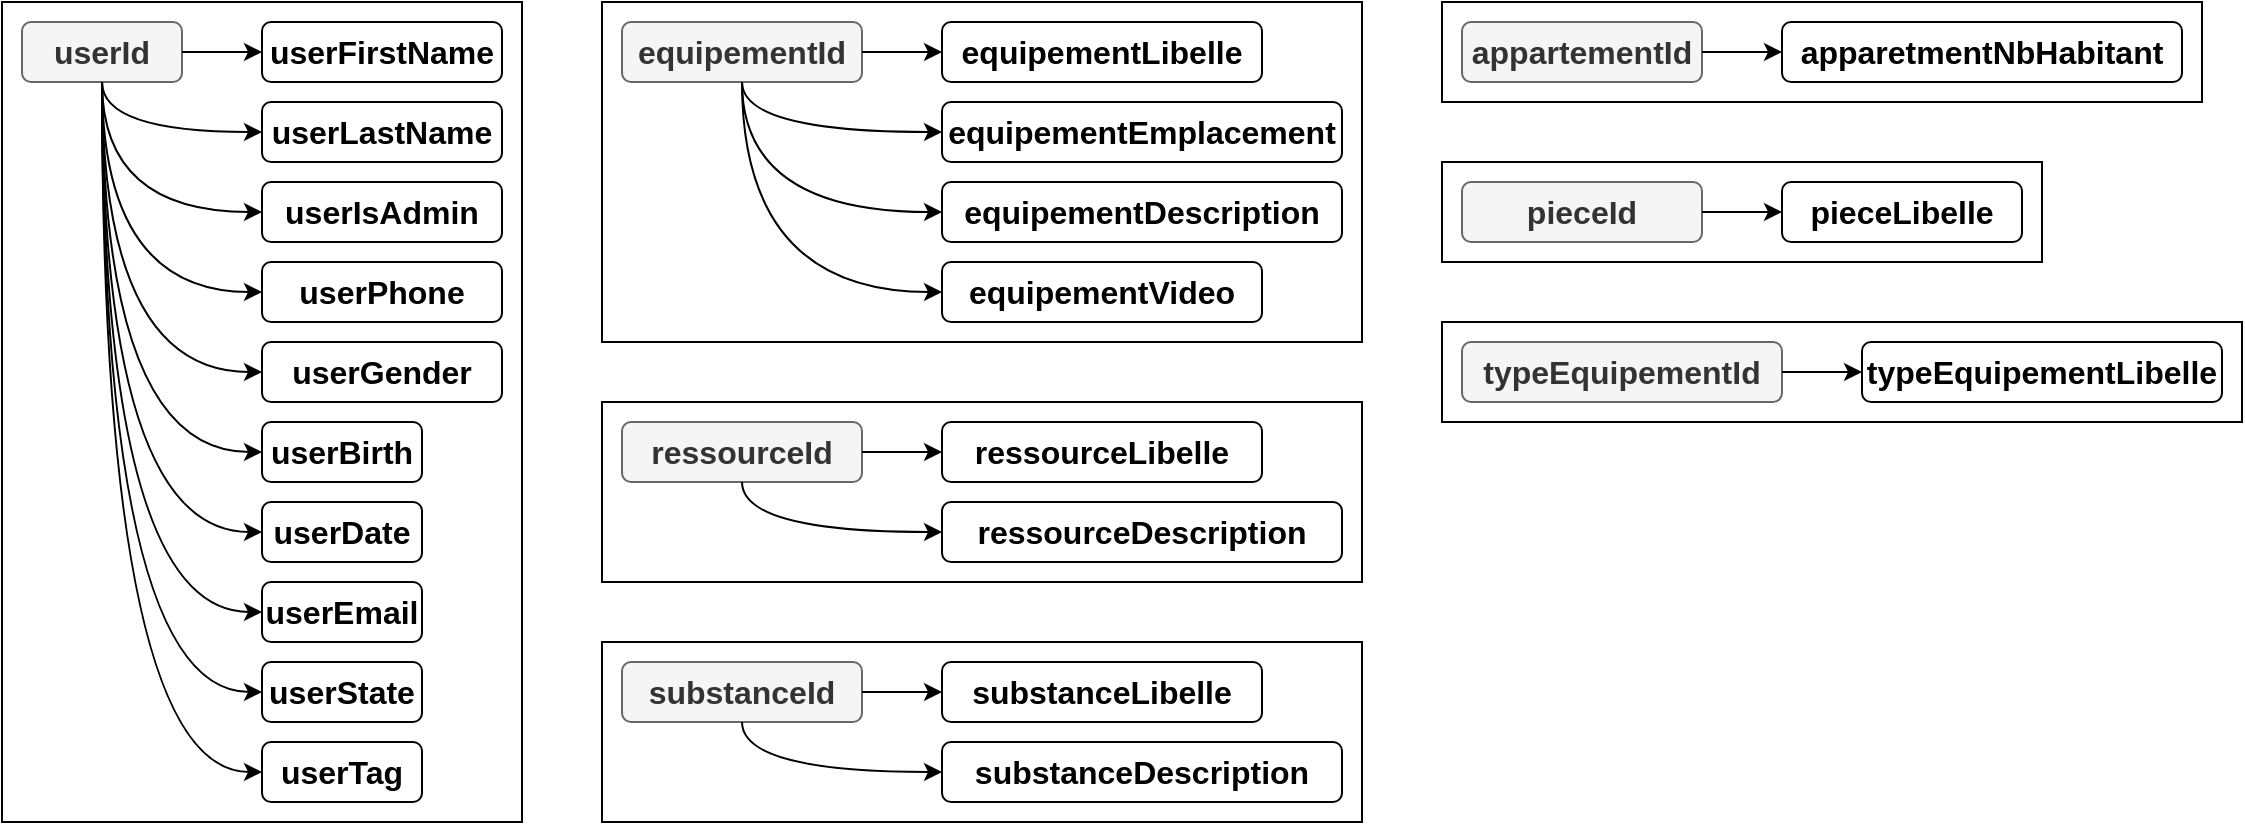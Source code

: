 <mxfile version="20.6.2" type="device"><diagram id="U-tvfoxc7lPyAdKgY_oc" name="Page-1"><mxGraphModel dx="1278" dy="627" grid="1" gridSize="10" guides="1" tooltips="1" connect="1" arrows="1" fold="1" page="1" pageScale="1" pageWidth="1600" pageHeight="900" math="0" shadow="0"><root><mxCell id="0"/><mxCell id="1" parent="0"/><mxCell id="CwdYEeybxTJj4bw3ZAdH-25" value="" style="group" parent="1" vertex="1" connectable="0"><mxGeometry x="40" y="40" width="260" height="410" as="geometry"/></mxCell><mxCell id="CwdYEeybxTJj4bw3ZAdH-3" value="" style="rounded=0;whiteSpace=wrap;html=1;fillColor=none;" parent="CwdYEeybxTJj4bw3ZAdH-25" vertex="1"><mxGeometry width="260" height="410" as="geometry"/></mxCell><mxCell id="CwdYEeybxTJj4bw3ZAdH-1" value="&lt;b&gt;&lt;font style=&quot;font-size: 16px&quot;&gt;userId&lt;/font&gt;&lt;/b&gt;" style="rounded=1;whiteSpace=wrap;html=1;fillColor=#f5f5f5;fontColor=#333333;strokeColor=#666666;" parent="CwdYEeybxTJj4bw3ZAdH-25" vertex="1"><mxGeometry x="10" y="10" width="80" height="30" as="geometry"/></mxCell><mxCell id="CwdYEeybxTJj4bw3ZAdH-4" value="&lt;b&gt;&lt;font style=&quot;font-size: 16px&quot;&gt;userDate&lt;/font&gt;&lt;/b&gt;" style="rounded=1;whiteSpace=wrap;html=1;fillColor=none;" parent="CwdYEeybxTJj4bw3ZAdH-25" vertex="1"><mxGeometry x="130" y="250" width="80" height="30" as="geometry"/></mxCell><mxCell id="CwdYEeybxTJj4bw3ZAdH-6" style="rounded=0;orthogonalLoop=1;jettySize=auto;html=1;edgeStyle=orthogonalEdgeStyle;curved=1;" parent="CwdYEeybxTJj4bw3ZAdH-25" source="CwdYEeybxTJj4bw3ZAdH-1" target="CwdYEeybxTJj4bw3ZAdH-4" edge="1"><mxGeometry relative="1" as="geometry"><Array as="points"><mxPoint x="50" y="265"/></Array></mxGeometry></mxCell><mxCell id="CwdYEeybxTJj4bw3ZAdH-7" style="rounded=0;orthogonalLoop=1;jettySize=auto;html=1;edgeStyle=orthogonalEdgeStyle;curved=1;" parent="CwdYEeybxTJj4bw3ZAdH-25" source="CwdYEeybxTJj4bw3ZAdH-1" target="CwdYEeybxTJj4bw3ZAdH-8" edge="1"><mxGeometry relative="1" as="geometry"><mxPoint x="90" y="65" as="sourcePoint"/><Array as="points"><mxPoint x="50" y="345"/></Array></mxGeometry></mxCell><mxCell id="CwdYEeybxTJj4bw3ZAdH-8" value="&lt;b&gt;&lt;font style=&quot;font-size: 16px&quot;&gt;userState&lt;/font&gt;&lt;/b&gt;" style="rounded=1;whiteSpace=wrap;html=1;fillColor=none;" parent="CwdYEeybxTJj4bw3ZAdH-25" vertex="1"><mxGeometry x="130" y="330" width="80" height="30" as="geometry"/></mxCell><mxCell id="CwdYEeybxTJj4bw3ZAdH-9" style="rounded=0;orthogonalLoop=1;jettySize=auto;html=1;edgeStyle=orthogonalEdgeStyle;curved=1;" parent="CwdYEeybxTJj4bw3ZAdH-25" source="CwdYEeybxTJj4bw3ZAdH-1" target="CwdYEeybxTJj4bw3ZAdH-10" edge="1"><mxGeometry relative="1" as="geometry"><mxPoint x="90" y="105" as="sourcePoint"/><Array as="points"><mxPoint x="50" y="105"/></Array></mxGeometry></mxCell><mxCell id="CwdYEeybxTJj4bw3ZAdH-10" value="&lt;b&gt;&lt;font style=&quot;font-size: 16px&quot;&gt;userIsAdmin&lt;/font&gt;&lt;/b&gt;" style="rounded=1;whiteSpace=wrap;html=1;fillColor=none;" parent="CwdYEeybxTJj4bw3ZAdH-25" vertex="1"><mxGeometry x="130" y="90" width="120" height="30" as="geometry"/></mxCell><mxCell id="CwdYEeybxTJj4bw3ZAdH-11" style="rounded=0;orthogonalLoop=1;jettySize=auto;html=1;edgeStyle=orthogonalEdgeStyle;curved=1;" parent="CwdYEeybxTJj4bw3ZAdH-25" source="CwdYEeybxTJj4bw3ZAdH-1" target="CwdYEeybxTJj4bw3ZAdH-12" edge="1"><mxGeometry relative="1" as="geometry"><mxPoint x="72.5" y="80" as="sourcePoint"/></mxGeometry></mxCell><mxCell id="CwdYEeybxTJj4bw3ZAdH-12" value="&lt;b&gt;&lt;font style=&quot;font-size: 16px&quot;&gt;userFirstName&lt;/font&gt;&lt;/b&gt;" style="rounded=1;whiteSpace=wrap;html=1;fillColor=none;" parent="CwdYEeybxTJj4bw3ZAdH-25" vertex="1"><mxGeometry x="130" y="10" width="120" height="30" as="geometry"/></mxCell><mxCell id="CwdYEeybxTJj4bw3ZAdH-13" style="rounded=0;orthogonalLoop=1;jettySize=auto;html=1;edgeStyle=orthogonalEdgeStyle;curved=1;" parent="CwdYEeybxTJj4bw3ZAdH-25" source="CwdYEeybxTJj4bw3ZAdH-1" target="CwdYEeybxTJj4bw3ZAdH-14" edge="1"><mxGeometry relative="1" as="geometry"><mxPoint x="72.5" y="120" as="sourcePoint"/><Array as="points"><mxPoint x="50" y="65"/></Array></mxGeometry></mxCell><mxCell id="CwdYEeybxTJj4bw3ZAdH-14" value="&lt;b&gt;&lt;font style=&quot;font-size: 16px&quot;&gt;userLastName&lt;/font&gt;&lt;/b&gt;" style="rounded=1;whiteSpace=wrap;html=1;fillColor=none;" parent="CwdYEeybxTJj4bw3ZAdH-25" vertex="1"><mxGeometry x="130" y="50" width="120" height="30" as="geometry"/></mxCell><mxCell id="CwdYEeybxTJj4bw3ZAdH-15" style="rounded=0;orthogonalLoop=1;jettySize=auto;html=1;edgeStyle=orthogonalEdgeStyle;curved=1;" parent="CwdYEeybxTJj4bw3ZAdH-25" source="CwdYEeybxTJj4bw3ZAdH-1" target="CwdYEeybxTJj4bw3ZAdH-16" edge="1"><mxGeometry relative="1" as="geometry"><mxPoint x="72.5" y="160" as="sourcePoint"/><Array as="points"><mxPoint x="50" y="225"/></Array></mxGeometry></mxCell><mxCell id="CwdYEeybxTJj4bw3ZAdH-16" value="&lt;b&gt;&lt;font style=&quot;font-size: 16px&quot;&gt;userBirth&lt;/font&gt;&lt;/b&gt;" style="rounded=1;whiteSpace=wrap;html=1;fillColor=none;" parent="CwdYEeybxTJj4bw3ZAdH-25" vertex="1"><mxGeometry x="130" y="210" width="80" height="30" as="geometry"/></mxCell><mxCell id="CwdYEeybxTJj4bw3ZAdH-17" style="rounded=0;orthogonalLoop=1;jettySize=auto;html=1;edgeStyle=orthogonalEdgeStyle;curved=1;" parent="CwdYEeybxTJj4bw3ZAdH-25" source="CwdYEeybxTJj4bw3ZAdH-1" target="CwdYEeybxTJj4bw3ZAdH-18" edge="1"><mxGeometry relative="1" as="geometry"><mxPoint x="-47.5" y="160" as="sourcePoint"/><Array as="points"><mxPoint x="50" y="185"/></Array></mxGeometry></mxCell><mxCell id="CwdYEeybxTJj4bw3ZAdH-18" value="&lt;b&gt;&lt;font style=&quot;font-size: 16px&quot;&gt;userGender&lt;/font&gt;&lt;/b&gt;" style="rounded=1;whiteSpace=wrap;html=1;fillColor=none;" parent="CwdYEeybxTJj4bw3ZAdH-25" vertex="1"><mxGeometry x="130" y="170" width="120" height="30" as="geometry"/></mxCell><mxCell id="CwdYEeybxTJj4bw3ZAdH-19" style="rounded=0;orthogonalLoop=1;jettySize=auto;html=1;edgeStyle=orthogonalEdgeStyle;curved=1;" parent="CwdYEeybxTJj4bw3ZAdH-25" source="CwdYEeybxTJj4bw3ZAdH-1" target="CwdYEeybxTJj4bw3ZAdH-20" edge="1"><mxGeometry relative="1" as="geometry"><mxPoint x="-7.5" y="160" as="sourcePoint"/><Array as="points"><mxPoint x="50" y="305"/></Array></mxGeometry></mxCell><mxCell id="CwdYEeybxTJj4bw3ZAdH-20" value="&lt;b&gt;&lt;font style=&quot;font-size: 16px&quot;&gt;userEmail&lt;/font&gt;&lt;/b&gt;" style="rounded=1;whiteSpace=wrap;html=1;fillColor=none;" parent="CwdYEeybxTJj4bw3ZAdH-25" vertex="1"><mxGeometry x="130" y="290" width="80" height="30" as="geometry"/></mxCell><mxCell id="CwdYEeybxTJj4bw3ZAdH-21" style="rounded=0;orthogonalLoop=1;jettySize=auto;html=1;edgeStyle=orthogonalEdgeStyle;curved=1;" parent="CwdYEeybxTJj4bw3ZAdH-25" source="CwdYEeybxTJj4bw3ZAdH-1" target="CwdYEeybxTJj4bw3ZAdH-22" edge="1"><mxGeometry relative="1" as="geometry"><mxPoint y="110" as="sourcePoint"/><Array as="points"><mxPoint x="50" y="385"/></Array></mxGeometry></mxCell><mxCell id="CwdYEeybxTJj4bw3ZAdH-22" value="&lt;b&gt;&lt;font style=&quot;font-size: 16px&quot;&gt;userTag&lt;/font&gt;&lt;/b&gt;" style="rounded=1;whiteSpace=wrap;html=1;fillColor=none;" parent="CwdYEeybxTJj4bw3ZAdH-25" vertex="1"><mxGeometry x="130" y="370" width="80" height="30" as="geometry"/></mxCell><mxCell id="CwdYEeybxTJj4bw3ZAdH-23" style="rounded=0;orthogonalLoop=1;jettySize=auto;html=1;edgeStyle=orthogonalEdgeStyle;curved=1;" parent="CwdYEeybxTJj4bw3ZAdH-25" source="CwdYEeybxTJj4bw3ZAdH-1" target="CwdYEeybxTJj4bw3ZAdH-24" edge="1"><mxGeometry relative="1" as="geometry"><mxPoint x="18.75" y="70" as="sourcePoint"/><Array as="points"><mxPoint x="50" y="145"/></Array></mxGeometry></mxCell><mxCell id="CwdYEeybxTJj4bw3ZAdH-24" value="&lt;b&gt;&lt;font style=&quot;font-size: 16px&quot;&gt;userPhone&lt;/font&gt;&lt;/b&gt;" style="rounded=1;whiteSpace=wrap;html=1;fillColor=none;" parent="CwdYEeybxTJj4bw3ZAdH-25" vertex="1"><mxGeometry x="130" y="130" width="120" height="30" as="geometry"/></mxCell><mxCell id="CwdYEeybxTJj4bw3ZAdH-50" value="" style="group" parent="1" vertex="1" connectable="0"><mxGeometry x="340" y="40" width="380" height="170" as="geometry"/></mxCell><mxCell id="CwdYEeybxTJj4bw3ZAdH-27" value="" style="rounded=0;whiteSpace=wrap;html=1;fillColor=none;" parent="CwdYEeybxTJj4bw3ZAdH-50" vertex="1"><mxGeometry width="380" height="170" as="geometry"/></mxCell><mxCell id="CwdYEeybxTJj4bw3ZAdH-28" value="&lt;b&gt;&lt;font style=&quot;font-size: 16px&quot;&gt;equipementId&lt;/font&gt;&lt;/b&gt;" style="rounded=1;whiteSpace=wrap;html=1;fillColor=#f5f5f5;fontColor=#333333;strokeColor=#666666;" parent="CwdYEeybxTJj4bw3ZAdH-50" vertex="1"><mxGeometry x="10" y="10" width="120" height="30" as="geometry"/></mxCell><mxCell id="CwdYEeybxTJj4bw3ZAdH-33" style="rounded=0;orthogonalLoop=1;jettySize=auto;html=1;edgeStyle=orthogonalEdgeStyle;curved=1;" parent="CwdYEeybxTJj4bw3ZAdH-50" source="CwdYEeybxTJj4bw3ZAdH-28" target="CwdYEeybxTJj4bw3ZAdH-34" edge="1"><mxGeometry relative="1" as="geometry"><mxPoint x="130" y="105" as="sourcePoint"/><Array as="points"><mxPoint x="70" y="105"/></Array></mxGeometry></mxCell><mxCell id="CwdYEeybxTJj4bw3ZAdH-34" value="&lt;b&gt;&lt;font style=&quot;font-size: 16px&quot;&gt;equipementDescription&lt;/font&gt;&lt;/b&gt;" style="rounded=1;whiteSpace=wrap;html=1;fillColor=none;" parent="CwdYEeybxTJj4bw3ZAdH-50" vertex="1"><mxGeometry x="170" y="90" width="200" height="30" as="geometry"/></mxCell><mxCell id="CwdYEeybxTJj4bw3ZAdH-35" style="rounded=0;orthogonalLoop=1;jettySize=auto;html=1;edgeStyle=orthogonalEdgeStyle;curved=1;" parent="CwdYEeybxTJj4bw3ZAdH-50" source="CwdYEeybxTJj4bw3ZAdH-28" target="CwdYEeybxTJj4bw3ZAdH-36" edge="1"><mxGeometry relative="1" as="geometry"><mxPoint x="112.5" y="80" as="sourcePoint"/></mxGeometry></mxCell><mxCell id="CwdYEeybxTJj4bw3ZAdH-36" value="&lt;b&gt;&lt;font style=&quot;font-size: 16px&quot;&gt;equipementLibelle&lt;/font&gt;&lt;/b&gt;" style="rounded=1;whiteSpace=wrap;html=1;fillColor=none;" parent="CwdYEeybxTJj4bw3ZAdH-50" vertex="1"><mxGeometry x="170" y="10" width="160" height="30" as="geometry"/></mxCell><mxCell id="CwdYEeybxTJj4bw3ZAdH-37" style="rounded=0;orthogonalLoop=1;jettySize=auto;html=1;edgeStyle=orthogonalEdgeStyle;curved=1;" parent="CwdYEeybxTJj4bw3ZAdH-50" source="CwdYEeybxTJj4bw3ZAdH-28" target="CwdYEeybxTJj4bw3ZAdH-38" edge="1"><mxGeometry relative="1" as="geometry"><mxPoint x="112.5" y="120" as="sourcePoint"/><Array as="points"><mxPoint x="70" y="65"/></Array></mxGeometry></mxCell><mxCell id="CwdYEeybxTJj4bw3ZAdH-38" value="&lt;b&gt;&lt;font style=&quot;font-size: 16px&quot;&gt;equipementEmplacement&lt;br&gt;&lt;/font&gt;&lt;/b&gt;" style="rounded=1;whiteSpace=wrap;html=1;fillColor=none;" parent="CwdYEeybxTJj4bw3ZAdH-50" vertex="1"><mxGeometry x="170" y="50" width="200" height="30" as="geometry"/></mxCell><mxCell id="CwdYEeybxTJj4bw3ZAdH-47" style="rounded=0;orthogonalLoop=1;jettySize=auto;html=1;edgeStyle=orthogonalEdgeStyle;curved=1;" parent="CwdYEeybxTJj4bw3ZAdH-50" source="CwdYEeybxTJj4bw3ZAdH-28" target="CwdYEeybxTJj4bw3ZAdH-48" edge="1"><mxGeometry relative="1" as="geometry"><mxPoint x="58.75" y="70" as="sourcePoint"/><Array as="points"><mxPoint x="70" y="145"/></Array></mxGeometry></mxCell><mxCell id="CwdYEeybxTJj4bw3ZAdH-48" value="&lt;b&gt;&lt;font style=&quot;font-size: 16px&quot;&gt;equipementVideo&lt;/font&gt;&lt;/b&gt;" style="rounded=1;whiteSpace=wrap;html=1;fillColor=none;" parent="CwdYEeybxTJj4bw3ZAdH-50" vertex="1"><mxGeometry x="170" y="130" width="160" height="30" as="geometry"/></mxCell><mxCell id="CwdYEeybxTJj4bw3ZAdH-62" value="" style="group" parent="1" vertex="1" connectable="0"><mxGeometry x="340" y="240" width="380" height="90" as="geometry"/></mxCell><mxCell id="CwdYEeybxTJj4bw3ZAdH-52" value="" style="rounded=0;whiteSpace=wrap;html=1;fillColor=none;" parent="CwdYEeybxTJj4bw3ZAdH-62" vertex="1"><mxGeometry width="380" height="90" as="geometry"/></mxCell><mxCell id="CwdYEeybxTJj4bw3ZAdH-53" value="&lt;b&gt;&lt;font style=&quot;font-size: 16px&quot;&gt;ressourceId&lt;/font&gt;&lt;/b&gt;" style="rounded=1;whiteSpace=wrap;html=1;fillColor=#f5f5f5;fontColor=#333333;strokeColor=#666666;" parent="CwdYEeybxTJj4bw3ZAdH-62" vertex="1"><mxGeometry x="10" y="10" width="120" height="30" as="geometry"/></mxCell><mxCell id="CwdYEeybxTJj4bw3ZAdH-56" style="rounded=0;orthogonalLoop=1;jettySize=auto;html=1;edgeStyle=orthogonalEdgeStyle;curved=1;" parent="CwdYEeybxTJj4bw3ZAdH-62" source="CwdYEeybxTJj4bw3ZAdH-53" target="CwdYEeybxTJj4bw3ZAdH-57" edge="1"><mxGeometry relative="1" as="geometry"><mxPoint x="112.5" y="80" as="sourcePoint"/></mxGeometry></mxCell><mxCell id="CwdYEeybxTJj4bw3ZAdH-57" value="&lt;b&gt;&lt;font style=&quot;font-size: 16px&quot;&gt;ressourceLibelle&lt;/font&gt;&lt;/b&gt;" style="rounded=1;whiteSpace=wrap;html=1;fillColor=none;" parent="CwdYEeybxTJj4bw3ZAdH-62" vertex="1"><mxGeometry x="170" y="10" width="160" height="30" as="geometry"/></mxCell><mxCell id="CwdYEeybxTJj4bw3ZAdH-58" style="rounded=0;orthogonalLoop=1;jettySize=auto;html=1;edgeStyle=orthogonalEdgeStyle;curved=1;" parent="CwdYEeybxTJj4bw3ZAdH-62" source="CwdYEeybxTJj4bw3ZAdH-53" target="CwdYEeybxTJj4bw3ZAdH-59" edge="1"><mxGeometry relative="1" as="geometry"><mxPoint x="112.5" y="120" as="sourcePoint"/><Array as="points"><mxPoint x="70" y="65"/></Array></mxGeometry></mxCell><mxCell id="CwdYEeybxTJj4bw3ZAdH-59" value="&lt;b&gt;&lt;font style=&quot;font-size: 16px&quot;&gt;ressourceDescription&lt;br&gt;&lt;/font&gt;&lt;/b&gt;" style="rounded=1;whiteSpace=wrap;html=1;fillColor=none;" parent="CwdYEeybxTJj4bw3ZAdH-62" vertex="1"><mxGeometry x="170" y="50" width="200" height="30" as="geometry"/></mxCell><mxCell id="CwdYEeybxTJj4bw3ZAdH-63" value="" style="group" parent="1" vertex="1" connectable="0"><mxGeometry x="340" y="360" width="380" height="90" as="geometry"/></mxCell><mxCell id="CwdYEeybxTJj4bw3ZAdH-64" value="" style="rounded=0;whiteSpace=wrap;html=1;fillColor=none;" parent="CwdYEeybxTJj4bw3ZAdH-63" vertex="1"><mxGeometry width="380" height="90" as="geometry"/></mxCell><mxCell id="CwdYEeybxTJj4bw3ZAdH-65" value="&lt;b&gt;&lt;font style=&quot;font-size: 16px&quot;&gt;substanceId&lt;/font&gt;&lt;/b&gt;" style="rounded=1;whiteSpace=wrap;html=1;fillColor=#f5f5f5;fontColor=#333333;strokeColor=#666666;" parent="CwdYEeybxTJj4bw3ZAdH-63" vertex="1"><mxGeometry x="10" y="10" width="120" height="30" as="geometry"/></mxCell><mxCell id="CwdYEeybxTJj4bw3ZAdH-66" style="rounded=0;orthogonalLoop=1;jettySize=auto;html=1;edgeStyle=orthogonalEdgeStyle;curved=1;" parent="CwdYEeybxTJj4bw3ZAdH-63" source="CwdYEeybxTJj4bw3ZAdH-65" target="CwdYEeybxTJj4bw3ZAdH-67" edge="1"><mxGeometry relative="1" as="geometry"><mxPoint x="112.5" y="80" as="sourcePoint"/></mxGeometry></mxCell><mxCell id="CwdYEeybxTJj4bw3ZAdH-67" value="&lt;b&gt;&lt;font style=&quot;font-size: 16px&quot;&gt;substanceLibelle&lt;/font&gt;&lt;/b&gt;" style="rounded=1;whiteSpace=wrap;html=1;fillColor=none;" parent="CwdYEeybxTJj4bw3ZAdH-63" vertex="1"><mxGeometry x="170" y="10" width="160" height="30" as="geometry"/></mxCell><mxCell id="CwdYEeybxTJj4bw3ZAdH-68" style="rounded=0;orthogonalLoop=1;jettySize=auto;html=1;edgeStyle=orthogonalEdgeStyle;curved=1;" parent="CwdYEeybxTJj4bw3ZAdH-63" source="CwdYEeybxTJj4bw3ZAdH-65" target="CwdYEeybxTJj4bw3ZAdH-69" edge="1"><mxGeometry relative="1" as="geometry"><mxPoint x="112.5" y="120" as="sourcePoint"/><Array as="points"><mxPoint x="70" y="65"/></Array></mxGeometry></mxCell><mxCell id="CwdYEeybxTJj4bw3ZAdH-69" value="&lt;b&gt;&lt;font style=&quot;font-size: 16px&quot;&gt;substanceDescription&lt;br&gt;&lt;/font&gt;&lt;/b&gt;" style="rounded=1;whiteSpace=wrap;html=1;fillColor=none;" parent="CwdYEeybxTJj4bw3ZAdH-63" vertex="1"><mxGeometry x="170" y="50" width="200" height="30" as="geometry"/></mxCell><mxCell id="L7xyiYC6m6bJn5XFtCOq-8" value="" style="group" vertex="1" connectable="0" parent="1"><mxGeometry x="760" y="40" width="380" height="50" as="geometry"/></mxCell><mxCell id="L7xyiYC6m6bJn5XFtCOq-2" value="" style="rounded=0;whiteSpace=wrap;html=1;fillColor=none;container=0;" vertex="1" parent="L7xyiYC6m6bJn5XFtCOq-8"><mxGeometry width="380" height="50" as="geometry"/></mxCell><mxCell id="L7xyiYC6m6bJn5XFtCOq-3" value="&lt;b&gt;&lt;font style=&quot;font-size: 16px&quot;&gt;appartementId&lt;/font&gt;&lt;/b&gt;" style="rounded=1;whiteSpace=wrap;html=1;fillColor=#f5f5f5;fontColor=#333333;strokeColor=#666666;container=0;" vertex="1" parent="L7xyiYC6m6bJn5XFtCOq-8"><mxGeometry x="10" y="10" width="120" height="30" as="geometry"/></mxCell><mxCell id="L7xyiYC6m6bJn5XFtCOq-4" style="rounded=0;orthogonalLoop=1;jettySize=auto;html=1;edgeStyle=orthogonalEdgeStyle;curved=1;" edge="1" parent="L7xyiYC6m6bJn5XFtCOq-8" source="L7xyiYC6m6bJn5XFtCOq-3" target="L7xyiYC6m6bJn5XFtCOq-5"><mxGeometry relative="1" as="geometry"><mxPoint x="112.5" y="80" as="sourcePoint"/></mxGeometry></mxCell><mxCell id="L7xyiYC6m6bJn5XFtCOq-5" value="&lt;b&gt;&lt;font style=&quot;font-size: 16px&quot;&gt;apparetmentNbHabitant&lt;/font&gt;&lt;/b&gt;" style="rounded=1;whiteSpace=wrap;html=1;fillColor=none;container=0;" vertex="1" parent="L7xyiYC6m6bJn5XFtCOq-8"><mxGeometry x="170" y="10" width="200" height="30" as="geometry"/></mxCell><mxCell id="L7xyiYC6m6bJn5XFtCOq-14" value="" style="group" vertex="1" connectable="0" parent="1"><mxGeometry x="760" y="120" width="300" height="50" as="geometry"/></mxCell><mxCell id="L7xyiYC6m6bJn5XFtCOq-10" value="" style="rounded=0;whiteSpace=wrap;html=1;fillColor=none;container=0;" vertex="1" parent="L7xyiYC6m6bJn5XFtCOq-14"><mxGeometry width="300" height="50" as="geometry"/></mxCell><mxCell id="L7xyiYC6m6bJn5XFtCOq-11" value="&lt;b&gt;&lt;font style=&quot;font-size: 16px&quot;&gt;pieceId&lt;/font&gt;&lt;/b&gt;" style="rounded=1;whiteSpace=wrap;html=1;fillColor=#f5f5f5;fontColor=#333333;strokeColor=#666666;container=0;" vertex="1" parent="L7xyiYC6m6bJn5XFtCOq-14"><mxGeometry x="10" y="10" width="120" height="30" as="geometry"/></mxCell><mxCell id="L7xyiYC6m6bJn5XFtCOq-12" style="rounded=0;orthogonalLoop=1;jettySize=auto;html=1;edgeStyle=orthogonalEdgeStyle;curved=1;" edge="1" parent="L7xyiYC6m6bJn5XFtCOq-14" source="L7xyiYC6m6bJn5XFtCOq-11" target="L7xyiYC6m6bJn5XFtCOq-13"><mxGeometry relative="1" as="geometry"><mxPoint x="112.5" y="80" as="sourcePoint"/></mxGeometry></mxCell><mxCell id="L7xyiYC6m6bJn5XFtCOq-13" value="&lt;b&gt;&lt;font style=&quot;font-size: 16px&quot;&gt;pieceLibelle&lt;/font&gt;&lt;/b&gt;" style="rounded=1;whiteSpace=wrap;html=1;fillColor=none;container=0;" vertex="1" parent="L7xyiYC6m6bJn5XFtCOq-14"><mxGeometry x="170" y="10" width="120" height="30" as="geometry"/></mxCell><mxCell id="L7xyiYC6m6bJn5XFtCOq-20" value="" style="group" vertex="1" connectable="0" parent="1"><mxGeometry x="760" y="200" width="400" height="50" as="geometry"/></mxCell><mxCell id="L7xyiYC6m6bJn5XFtCOq-16" value="" style="rounded=0;whiteSpace=wrap;html=1;fillColor=none;container=0;" vertex="1" parent="L7xyiYC6m6bJn5XFtCOq-20"><mxGeometry width="400" height="50" as="geometry"/></mxCell><mxCell id="L7xyiYC6m6bJn5XFtCOq-17" value="&lt;b&gt;&lt;font style=&quot;font-size: 16px&quot;&gt;typeEquipementId&lt;/font&gt;&lt;/b&gt;" style="rounded=1;whiteSpace=wrap;html=1;fillColor=#f5f5f5;fontColor=#333333;strokeColor=#666666;container=0;" vertex="1" parent="L7xyiYC6m6bJn5XFtCOq-20"><mxGeometry x="10" y="10" width="160" height="30" as="geometry"/></mxCell><mxCell id="L7xyiYC6m6bJn5XFtCOq-18" style="rounded=0;orthogonalLoop=1;jettySize=auto;html=1;edgeStyle=orthogonalEdgeStyle;curved=1;" edge="1" parent="L7xyiYC6m6bJn5XFtCOq-20" source="L7xyiYC6m6bJn5XFtCOq-17" target="L7xyiYC6m6bJn5XFtCOq-19"><mxGeometry relative="1" as="geometry"><mxPoint x="152.5" y="80" as="sourcePoint"/></mxGeometry></mxCell><mxCell id="L7xyiYC6m6bJn5XFtCOq-19" value="&lt;b&gt;&lt;font style=&quot;font-size: 16px&quot;&gt;typeEquipementLibelle&lt;/font&gt;&lt;/b&gt;" style="rounded=1;whiteSpace=wrap;html=1;fillColor=none;container=0;" vertex="1" parent="L7xyiYC6m6bJn5XFtCOq-20"><mxGeometry x="210" y="10" width="180" height="30" as="geometry"/></mxCell></root></mxGraphModel></diagram></mxfile>
